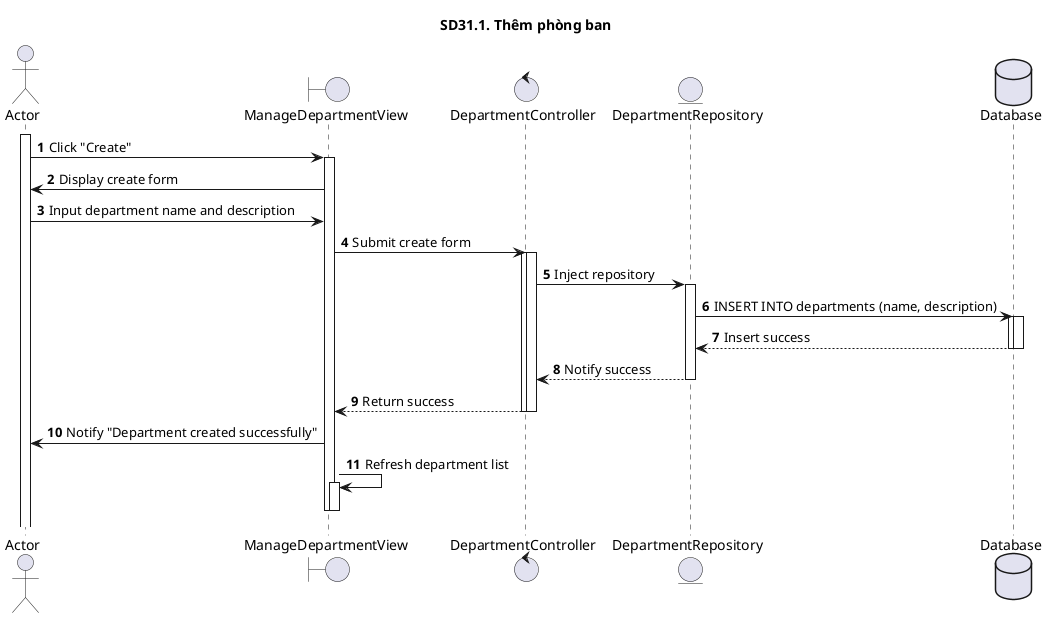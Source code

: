 @startuml SQ
autonumber
title SD31.1. Thêm phòng ban
actor "Actor" as actor
boundary "ManageDepartmentView" as manageView
control "DepartmentController" as controller
entity "DepartmentRepository" as model
database "Database" as database
activate actor
actor -> manageView : Click "Create"
activate manageView
    manageView -> actor : Display create form
    actor -> manageView : Input department name and description
    manageView -> controller : Submit create form
    activate controller
activate controller
    controller -> model : Inject repository
activate model
    model -> database : INSERT INTO departments (name, description)
    activate database
activate database
    database --> model : Insert success
deactivate database
    deactivate database
    model --> controller : Notify success
deactivate model
    deactivate model
    controller --> manageView : Return success
deactivate controller
    deactivate controller
    manageView -> actor : Notify "Department created successfully"
    manageView -> manageView : Refresh department list
activate manageView
deactivate manageView
deactivate manageView